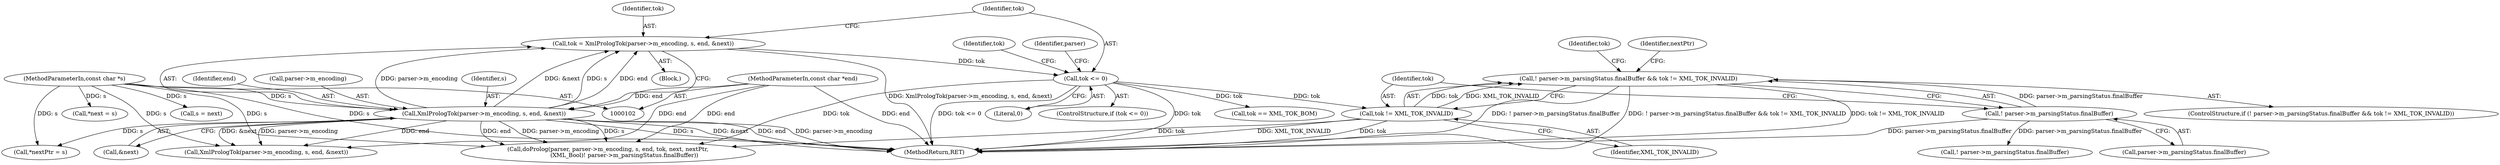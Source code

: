 digraph "0_libexpat_c20b758c332d9a13afbbb276d30db1d183a85d43_0@API" {
"1000129" [label="(Call,! parser->m_parsingStatus.finalBuffer && tok != XML_TOK_INVALID)"];
"1000130" [label="(Call,! parser->m_parsingStatus.finalBuffer)"];
"1000136" [label="(Call,tok != XML_TOK_INVALID)"];
"1000124" [label="(Call,tok <= 0)"];
"1000113" [label="(Call,tok = XmlPrologTok(parser->m_encoding, s, end, &next))"];
"1000115" [label="(Call,XmlPrologTok(parser->m_encoding, s, end, &next))"];
"1000104" [label="(MethodParameterIn,const char *s)"];
"1000105" [label="(MethodParameterIn,const char *end)"];
"1000204" [label="(MethodReturn,RET)"];
"1000137" [label="(Identifier,tok)"];
"1000120" [label="(Identifier,end)"];
"1000124" [label="(Call,tok <= 0)"];
"1000109" [label="(Call,*next = s)"];
"1000121" [label="(Call,&next)"];
"1000126" [label="(Literal,0)"];
"1000147" [label="(Identifier,tok)"];
"1000167" [label="(Call,s = next)"];
"1000198" [label="(Call,! parser->m_parsingStatus.finalBuffer)"];
"1000129" [label="(Call,! parser->m_parsingStatus.finalBuffer && tok != XML_TOK_INVALID)"];
"1000164" [label="(Identifier,tok)"];
"1000119" [label="(Identifier,s)"];
"1000105" [label="(MethodParameterIn,const char *end)"];
"1000125" [label="(Identifier,tok)"];
"1000114" [label="(Identifier,tok)"];
"1000107" [label="(Block,)"];
"1000163" [label="(Call,tok == XML_TOK_BOM)"];
"1000186" [label="(Call,doProlog(parser, parser->m_encoding, s, end, tok, next, nextPtr,\n                  (XML_Bool)! parser->m_parsingStatus.finalBuffer))"];
"1000115" [label="(Call,XmlPrologTok(parser->m_encoding, s, end, &next))"];
"1000136" [label="(Call,tok != XML_TOK_INVALID)"];
"1000131" [label="(Call,parser->m_parsingStatus.finalBuffer)"];
"1000104" [label="(MethodParameterIn,const char *s)"];
"1000123" [label="(ControlStructure,if (tok <= 0))"];
"1000128" [label="(ControlStructure,if (! parser->m_parsingStatus.finalBuffer && tok != XML_TOK_INVALID))"];
"1000133" [label="(Identifier,parser)"];
"1000116" [label="(Call,parser->m_encoding)"];
"1000138" [label="(Identifier,XML_TOK_INVALID)"];
"1000113" [label="(Call,tok = XmlPrologTok(parser->m_encoding, s, end, &next))"];
"1000140" [label="(Call,*nextPtr = s)"];
"1000172" [label="(Call,XmlPrologTok(parser->m_encoding, s, end, &next))"];
"1000142" [label="(Identifier,nextPtr)"];
"1000130" [label="(Call,! parser->m_parsingStatus.finalBuffer)"];
"1000129" -> "1000128"  [label="AST: "];
"1000129" -> "1000130"  [label="CFG: "];
"1000129" -> "1000136"  [label="CFG: "];
"1000130" -> "1000129"  [label="AST: "];
"1000136" -> "1000129"  [label="AST: "];
"1000142" -> "1000129"  [label="CFG: "];
"1000147" -> "1000129"  [label="CFG: "];
"1000129" -> "1000204"  [label="DDG: ! parser->m_parsingStatus.finalBuffer"];
"1000129" -> "1000204"  [label="DDG: ! parser->m_parsingStatus.finalBuffer && tok != XML_TOK_INVALID"];
"1000129" -> "1000204"  [label="DDG: tok != XML_TOK_INVALID"];
"1000130" -> "1000129"  [label="DDG: parser->m_parsingStatus.finalBuffer"];
"1000136" -> "1000129"  [label="DDG: tok"];
"1000136" -> "1000129"  [label="DDG: XML_TOK_INVALID"];
"1000130" -> "1000131"  [label="CFG: "];
"1000131" -> "1000130"  [label="AST: "];
"1000137" -> "1000130"  [label="CFG: "];
"1000130" -> "1000204"  [label="DDG: parser->m_parsingStatus.finalBuffer"];
"1000130" -> "1000198"  [label="DDG: parser->m_parsingStatus.finalBuffer"];
"1000136" -> "1000138"  [label="CFG: "];
"1000137" -> "1000136"  [label="AST: "];
"1000138" -> "1000136"  [label="AST: "];
"1000136" -> "1000204"  [label="DDG: XML_TOK_INVALID"];
"1000136" -> "1000204"  [label="DDG: tok"];
"1000124" -> "1000136"  [label="DDG: tok"];
"1000136" -> "1000186"  [label="DDG: tok"];
"1000124" -> "1000123"  [label="AST: "];
"1000124" -> "1000126"  [label="CFG: "];
"1000125" -> "1000124"  [label="AST: "];
"1000126" -> "1000124"  [label="AST: "];
"1000133" -> "1000124"  [label="CFG: "];
"1000164" -> "1000124"  [label="CFG: "];
"1000124" -> "1000204"  [label="DDG: tok"];
"1000124" -> "1000204"  [label="DDG: tok <= 0"];
"1000113" -> "1000124"  [label="DDG: tok"];
"1000124" -> "1000163"  [label="DDG: tok"];
"1000124" -> "1000186"  [label="DDG: tok"];
"1000113" -> "1000107"  [label="AST: "];
"1000113" -> "1000115"  [label="CFG: "];
"1000114" -> "1000113"  [label="AST: "];
"1000115" -> "1000113"  [label="AST: "];
"1000125" -> "1000113"  [label="CFG: "];
"1000113" -> "1000204"  [label="DDG: XmlPrologTok(parser->m_encoding, s, end, &next)"];
"1000115" -> "1000113"  [label="DDG: parser->m_encoding"];
"1000115" -> "1000113"  [label="DDG: s"];
"1000115" -> "1000113"  [label="DDG: end"];
"1000115" -> "1000113"  [label="DDG: &next"];
"1000115" -> "1000121"  [label="CFG: "];
"1000116" -> "1000115"  [label="AST: "];
"1000119" -> "1000115"  [label="AST: "];
"1000120" -> "1000115"  [label="AST: "];
"1000121" -> "1000115"  [label="AST: "];
"1000115" -> "1000204"  [label="DDG: s"];
"1000115" -> "1000204"  [label="DDG: &next"];
"1000115" -> "1000204"  [label="DDG: end"];
"1000115" -> "1000204"  [label="DDG: parser->m_encoding"];
"1000104" -> "1000115"  [label="DDG: s"];
"1000105" -> "1000115"  [label="DDG: end"];
"1000115" -> "1000140"  [label="DDG: s"];
"1000115" -> "1000172"  [label="DDG: parser->m_encoding"];
"1000115" -> "1000172"  [label="DDG: end"];
"1000115" -> "1000172"  [label="DDG: &next"];
"1000115" -> "1000186"  [label="DDG: parser->m_encoding"];
"1000115" -> "1000186"  [label="DDG: s"];
"1000115" -> "1000186"  [label="DDG: end"];
"1000104" -> "1000102"  [label="AST: "];
"1000104" -> "1000204"  [label="DDG: s"];
"1000104" -> "1000109"  [label="DDG: s"];
"1000104" -> "1000140"  [label="DDG: s"];
"1000104" -> "1000167"  [label="DDG: s"];
"1000104" -> "1000172"  [label="DDG: s"];
"1000104" -> "1000186"  [label="DDG: s"];
"1000105" -> "1000102"  [label="AST: "];
"1000105" -> "1000204"  [label="DDG: end"];
"1000105" -> "1000172"  [label="DDG: end"];
"1000105" -> "1000186"  [label="DDG: end"];
}
